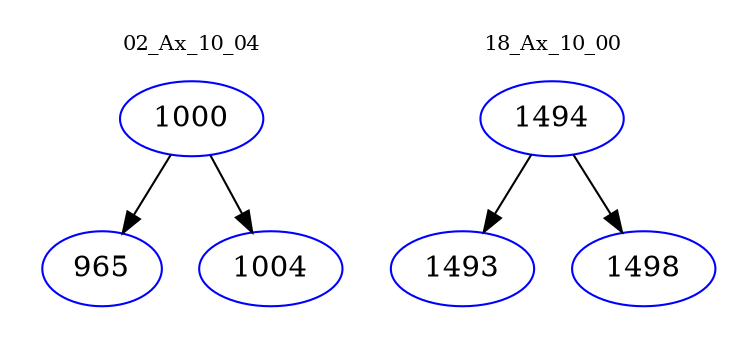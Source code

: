 digraph{
subgraph cluster_0 {
color = white
label = "02_Ax_10_04";
fontsize=10;
T0_1000 [label="1000", color="blue"]
T0_1000 -> T0_965 [color="black"]
T0_965 [label="965", color="blue"]
T0_1000 -> T0_1004 [color="black"]
T0_1004 [label="1004", color="blue"]
}
subgraph cluster_1 {
color = white
label = "18_Ax_10_00";
fontsize=10;
T1_1494 [label="1494", color="blue"]
T1_1494 -> T1_1493 [color="black"]
T1_1493 [label="1493", color="blue"]
T1_1494 -> T1_1498 [color="black"]
T1_1498 [label="1498", color="blue"]
}
}
